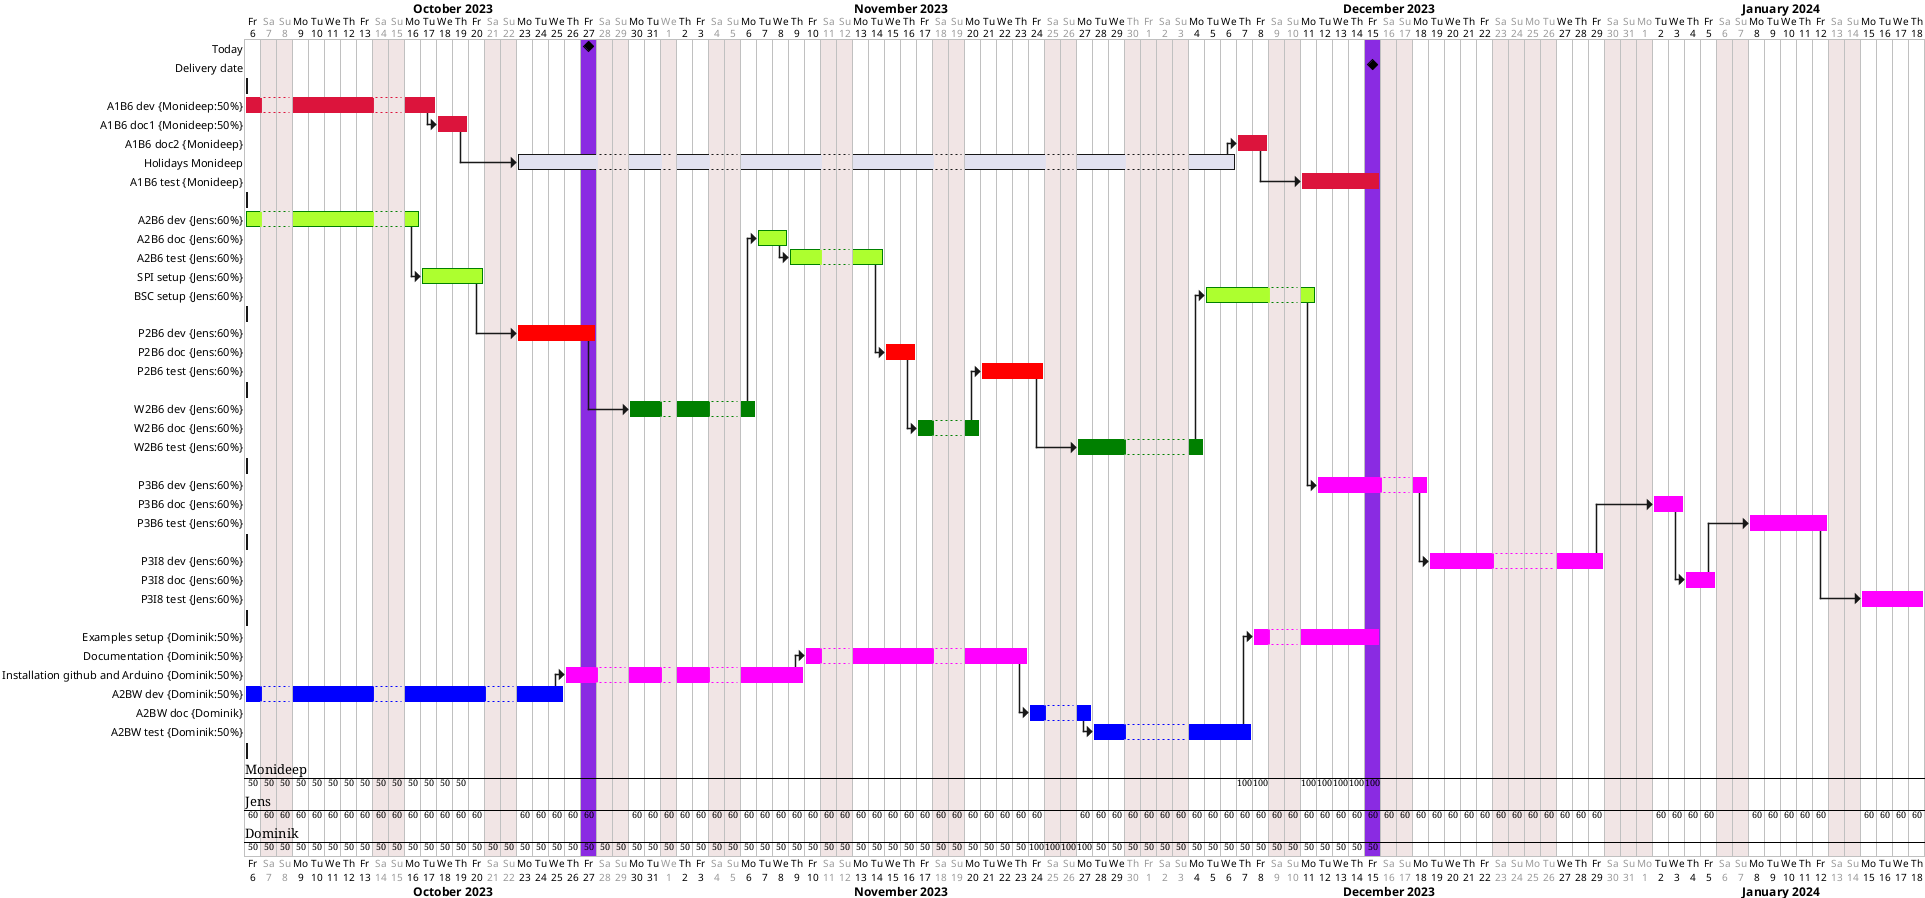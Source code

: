 @startgantt

Project starts 2023-10-06

saturday are closed
sunday are closed

2023-11-01 is closed 
2023-11-30 is closed 
2023-12-01 is closed 
2023-12-25 is closed 
2023-12-26 is closed 
2024-01-01 is closed 

[Today] happens at 2023-10-27
2023-10-27 is colored in BlueViolet

[Delivery date] happens at 2023-12-15
2023-12-15 is colored in BlueViolet

[        ] lasts 0 days

Label on first column and right aligned


' TLx493D_A1B6
[A1B6 dev]  on {Monideep:50%} lasts 4 days
[A1B6 doc1]  on {Monideep:50%} lasts 1 days
[A1B6 doc2]  on {Monideep:100%} lasts 2 days
[Holidays Monideep] starts at 2023-10-23 and ends 2023-12-06
[A1B6 test] on {Monideep:100%} lasts 5 days

[A1B6 dev]  -> [A1B6 doc1]
[A1B6 doc1] -> [Holidays Monideep]
[Holidays Monideep] -> [A1B6 doc2]
[A1B6 doc2] -> [A1B6 test]

[A1B6 dev]   is colored in Crimson
[A1B6 doc1]  is colored in Crimson
[A1B6 doc2]  is colored in Crimson
[A1B6 test] is colored in Crimson
[ ] lasts 0 days


' TLx493D_A2B6 and infrastructure
[A2B6 dev]  on {Jens:60%} lasts 4 days
[A2B6 doc]  on {Jens:60%} lasts 1 days
[A2B6 test] on {Jens:60%} lasts 2 days
[SPI setup] on {Jens:60%} lasts 2 days
[BSC setup] on {Jens:60%} lasts 3 days

[A2B6 dev]   is colored in GreenYellow/Green
[A2B6 doc]   is colored in GreenYellow/Green
[A2B6 test]  is colored in GreenYellow/Green
[SPI setup]  is colored in GreenYellow/Green
[BSC setup]  is colored in GreenYellow/Green
[  ] lasts 0 days


' TLx493D_P2B6
[P2B6 dev]  on {Jens:60%} lasts 3 days
[P2B6 doc]  on {Jens:60%} lasts 1 days
[P2B6 test] on {Jens:60%} lasts 2 days

[P2B6 dev]  is colored in Red
[P2B6 doc]  is colored in Red
[P2B6 test] is colored in Red
[    ] lasts 0 days


' TLx493D_W2B6
[W2B6 dev]  on {Jens:60%} lasts 3 days
[W2B6 doc]  on {Jens:60%} lasts 1 days
[W2B6 test] on {Jens:60%} lasts 2 days

[W2B6 dev]  is colored in Green
[W2B6 doc]  is colored in Green
[W2B6 test] is colored in Green
[     ] lasts 0 days


' TLx493D_P3B6
[P3B6 dev]  on {Jens:60%} lasts 3 days
[P3B6 doc]  on {Jens:60%} lasts 1 days
[P3B6 test] on {Jens:60%} lasts 3 days

[P3B6 dev]  is colored in Fuchsia
[P3B6 doc]  is colored in Fuchsia
[P3B6 test] is colored in Fuchsia
[      ] lasts 0 days


' TLx493D_P3I8
[P3I8 dev]  on {Jens:60%} lasts 4 days
[P3I8 doc]  on {Jens:60%} lasts 1 days
[P3I8 test] on {Jens:60%} lasts 2 days

[P3I8 dev]  is colored in Fuchsia
[P3I8 doc]  is colored in Fuchsia
[P3I8 test] is colored in Fuchsia
[       ] lasts 0 days


[A2B6 dev]  -> [SPI setup]
[SPI setup] -> [P2B6 dev]
[P2B6 dev]  -> [W2B6 dev]
[W2B6 dev]  -> [A2B6 doc]
[A2B6 doc]  -> [A2B6 test]
[A2B6 test] -> [P2B6 doc]
[P2B6 doc]  -> [W2B6 doc]
[W2B6 doc]  -> [P2B6 test]
[P2B6 test] -> [W2B6 test]
[W2B6 test] -> [BSC setup]

[BSC setup] -> [P3B6 dev]
[P3B6 dev]  -> [P3I8 dev]
[P3I8 dev]  -> [P3B6 doc]
[P3B6 doc]  -> [P3I8 doc]
[P3I8 doc]  -> [P3B6 test]
[P3B6 test] -> [P3I8 test]

'[SPI setup] -[dotted]-> [P3I8 dev]


' Examples, documentation and installation
[Examples setup] on {Dominik:50%} lasts 3 days
[Documentation] on {Dominik:50%} lasts 5 days
[Installation github and Arduino] on {Dominik:50%} lasts 5 days

[Examples setup] is colored in Fuchsia
[Documentation] is colored in Fuchsia
[Installation github and Arduino] is colored in Fuchsia


' TLx493D_A2BW
[A2BW dev]  on {Dominik:50%} lasts 7 days
[A2BW doc]  on {Dominik:100%} lasts 2 days
[A2BW test] on {Dominik:50%} lasts 3 days

[A2BW dev]  -> [Installation github and Arduino]
[Installation github and Arduino] -> [Documentation]
[Documentation] -> [A2BW doc]
[A2BW doc]  -> [A2BW test]
[A2BW test] -> [Examples setup]

[A2BW dev]  is colored in Blue
[A2BW doc]  is colored in Blue
[A2BW test] is colored in Blue
[   ] lasts 0 days

@endgantt
